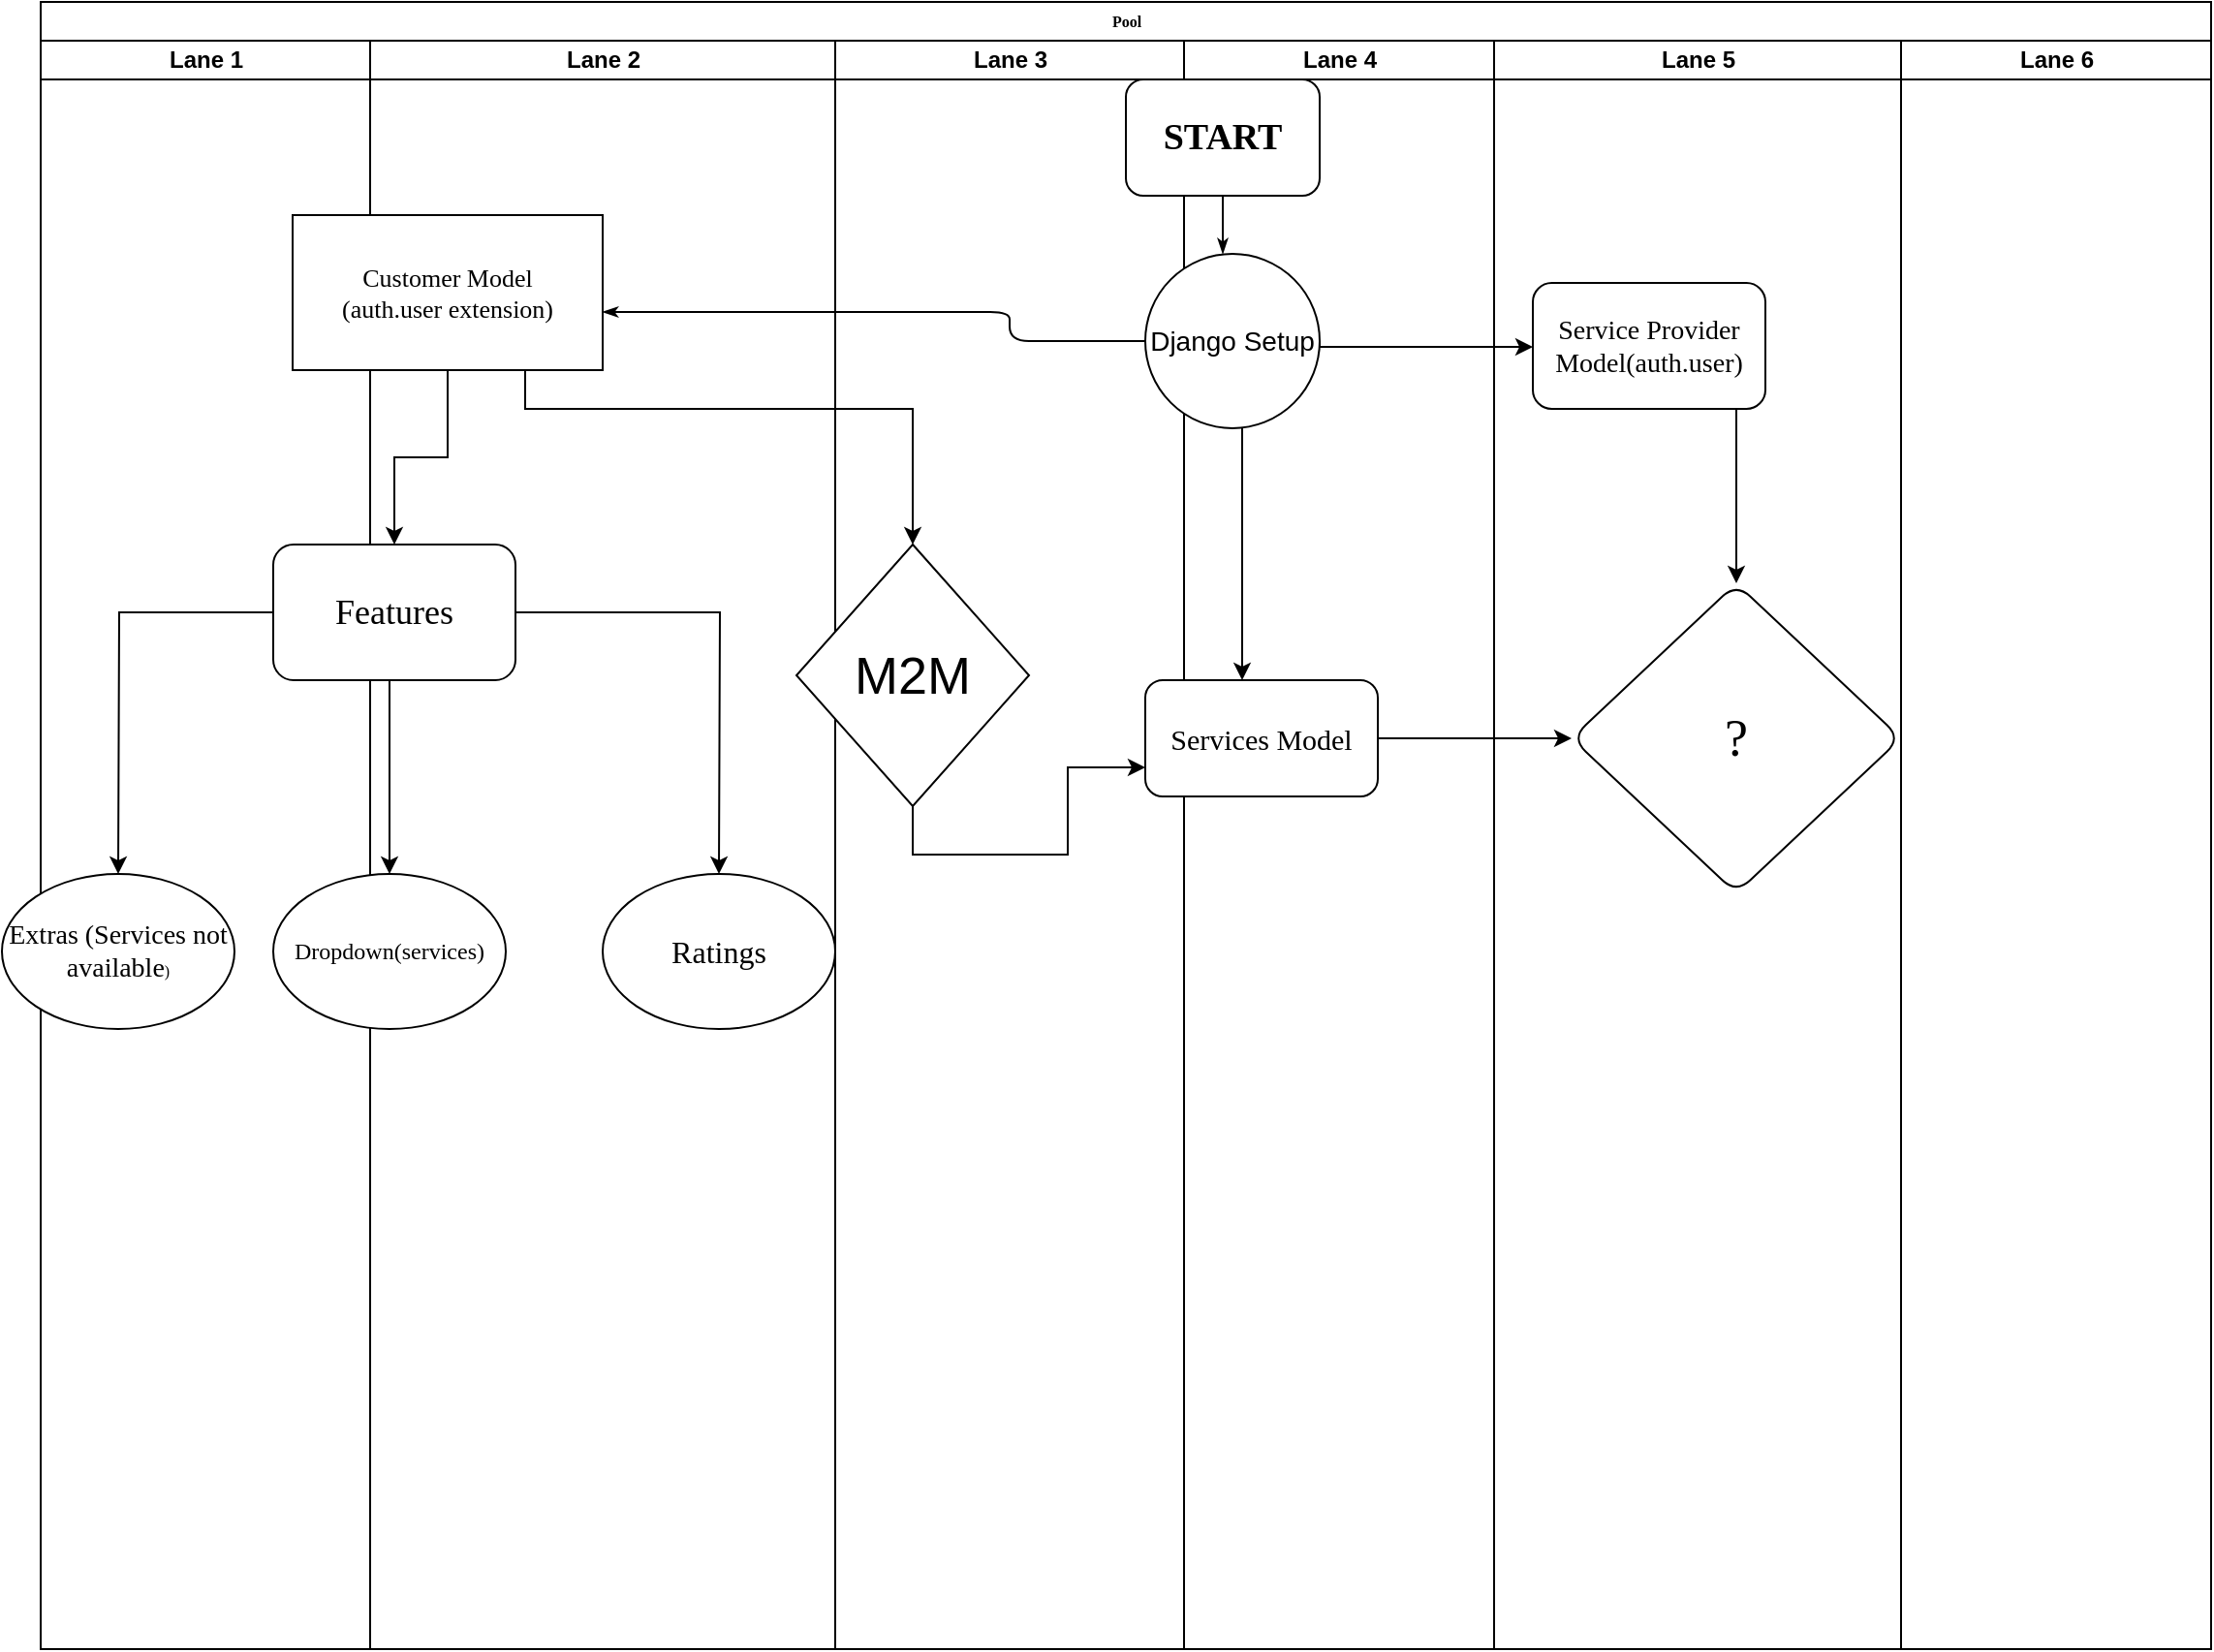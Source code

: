 <mxfile version="13.6.3" type="github">
  <diagram name="Page-1" id="74e2e168-ea6b-b213-b513-2b3c1d86103e">
    <mxGraphModel dx="1186" dy="812" grid="1" gridSize="10" guides="1" tooltips="1" connect="1" arrows="1" fold="1" page="1" pageScale="1" pageWidth="1100" pageHeight="850" background="#ffffff" math="0" shadow="0">
      <root>
        <mxCell id="0" />
        <mxCell id="1" parent="0" />
        <mxCell id="77e6c97f196da883-1" value="Pool" style="swimlane;html=1;childLayout=stackLayout;startSize=20;rounded=0;shadow=0;labelBackgroundColor=none;strokeWidth=1;fontFamily=Verdana;fontSize=8;align=center;" parent="1" vertex="1">
          <mxGeometry x="20" y="10" width="1120" height="850" as="geometry" />
        </mxCell>
        <mxCell id="77e6c97f196da883-2" value="Lane 1" style="swimlane;html=1;startSize=20;" parent="77e6c97f196da883-1" vertex="1">
          <mxGeometry y="20" width="170" height="830" as="geometry" />
        </mxCell>
        <mxCell id="Hkc0Ta2Sa7C-OMEJBAnt-41" value="&lt;font style=&quot;font-family: &amp;#34;verdana&amp;#34; ; font-size: 14px&quot;&gt;Extras (Services not available&lt;/font&gt;&lt;span style=&quot;font-family: &amp;#34;verdana&amp;#34; ; font-size: 8px&quot;&gt;)&lt;/span&gt;" style="ellipse;whiteSpace=wrap;html=1;" vertex="1" parent="77e6c97f196da883-2">
          <mxGeometry x="-20" y="430" width="120" height="80" as="geometry" />
        </mxCell>
        <mxCell id="77e6c97f196da883-27" style="edgeStyle=orthogonalEdgeStyle;rounded=1;html=1;labelBackgroundColor=none;startArrow=none;startFill=0;startSize=5;endArrow=classicThin;endFill=1;endSize=5;jettySize=auto;orthogonalLoop=1;strokeWidth=1;fontFamily=Verdana;fontSize=8;exitX=0;exitY=0.5;exitDx=0;exitDy=0;" parent="77e6c97f196da883-1" source="Hkc0Ta2Sa7C-OMEJBAnt-10" target="77e6c97f196da883-9" edge="1">
          <mxGeometry relative="1" as="geometry">
            <Array as="points">
              <mxPoint x="500" y="160" />
            </Array>
            <mxPoint x="490" y="160" as="sourcePoint" />
          </mxGeometry>
        </mxCell>
        <mxCell id="77e6c97f196da883-3" value="Lane 2" style="swimlane;html=1;startSize=20;" parent="77e6c97f196da883-1" vertex="1">
          <mxGeometry x="170" y="20" width="240" height="830" as="geometry" />
        </mxCell>
        <mxCell id="Hkc0Ta2Sa7C-OMEJBAnt-40" value="&lt;span style=&quot;font-family: &amp;#34;verdana&amp;#34;&quot;&gt;Dropdown(services)&lt;/span&gt;" style="ellipse;whiteSpace=wrap;html=1;" vertex="1" parent="77e6c97f196da883-3">
          <mxGeometry x="-50" y="430" width="120" height="80" as="geometry" />
        </mxCell>
        <mxCell id="77e6c97f196da883-9" value="&lt;font style=&quot;font-size: 13px&quot;&gt;Customer Model&lt;br&gt;(auth.user extension)&lt;/font&gt;" style="rounded=1;whiteSpace=wrap;html=1;shadow=0;labelBackgroundColor=none;strokeWidth=1;fontFamily=Verdana;fontSize=8;align=center;arcSize=0;" parent="77e6c97f196da883-3" vertex="1">
          <mxGeometry x="-40" y="90" width="160" height="80" as="geometry" />
        </mxCell>
        <mxCell id="Hkc0Ta2Sa7C-OMEJBAnt-38" value="&lt;span style=&quot;font-family: &amp;#34;verdana&amp;#34; ; font-size: 16px&quot;&gt;Ratings&lt;/span&gt;" style="ellipse;whiteSpace=wrap;html=1;" vertex="1" parent="77e6c97f196da883-3">
          <mxGeometry x="120" y="430" width="120" height="80" as="geometry" />
        </mxCell>
        <mxCell id="77e6c97f196da883-4" value="Lane 3" style="swimlane;html=1;startSize=20;" parent="77e6c97f196da883-1" vertex="1">
          <mxGeometry x="410" y="20" width="180" height="830" as="geometry" />
        </mxCell>
        <mxCell id="Hkc0Ta2Sa7C-OMEJBAnt-36" value="&lt;font style=&quot;font-size: 27px&quot;&gt;M2M&lt;/font&gt;" style="rhombus;whiteSpace=wrap;html=1;" vertex="1" parent="77e6c97f196da883-4">
          <mxGeometry x="-20" y="260" width="120" height="135" as="geometry" />
        </mxCell>
        <mxCell id="77e6c97f196da883-5" value="Lane 4" style="swimlane;html=1;startSize=20;" parent="77e6c97f196da883-1" vertex="1">
          <mxGeometry x="590" y="20" width="160" height="830" as="geometry" />
        </mxCell>
        <mxCell id="Hkc0Ta2Sa7C-OMEJBAnt-10" value="&lt;font style=&quot;font-size: 14px&quot;&gt;Django Setup&lt;/font&gt;" style="ellipse;whiteSpace=wrap;html=1;aspect=fixed;" vertex="1" parent="77e6c97f196da883-5">
          <mxGeometry x="-20" y="110" width="90" height="90" as="geometry" />
        </mxCell>
        <mxCell id="77e6c97f196da883-8" value="&lt;font style=&quot;font-size: 19px&quot;&gt;&lt;b&gt;START&lt;/b&gt;&lt;/font&gt;" style="rounded=1;whiteSpace=wrap;html=1;shadow=0;labelBackgroundColor=none;strokeWidth=1;fontFamily=Verdana;fontSize=8;align=center;" parent="77e6c97f196da883-5" vertex="1">
          <mxGeometry x="-30" y="20" width="100" height="60" as="geometry" />
        </mxCell>
        <mxCell id="77e6c97f196da883-26" style="edgeStyle=orthogonalEdgeStyle;rounded=1;html=1;labelBackgroundColor=none;startArrow=none;startFill=0;startSize=5;endArrow=classicThin;endFill=1;endSize=5;jettySize=auto;orthogonalLoop=1;strokeWidth=1;fontFamily=Verdana;fontSize=8" parent="77e6c97f196da883-5" source="77e6c97f196da883-8" edge="1">
          <mxGeometry relative="1" as="geometry">
            <mxPoint x="20" y="110" as="targetPoint" />
          </mxGeometry>
        </mxCell>
        <mxCell id="Hkc0Ta2Sa7C-OMEJBAnt-3" value="" style="edgeStyle=orthogonalEdgeStyle;rounded=0;orthogonalLoop=1;jettySize=auto;html=1;" edge="1" parent="77e6c97f196da883-5" source="Hkc0Ta2Sa7C-OMEJBAnt-10" target="Hkc0Ta2Sa7C-OMEJBAnt-2">
          <mxGeometry relative="1" as="geometry">
            <mxPoint x="-30" y="140" as="sourcePoint" />
            <Array as="points">
              <mxPoint x="30" y="270" />
              <mxPoint x="30" y="270" />
            </Array>
          </mxGeometry>
        </mxCell>
        <mxCell id="Hkc0Ta2Sa7C-OMEJBAnt-2" value="&lt;font style=&quot;font-size: 15px&quot;&gt;Services Model&lt;/font&gt;" style="whiteSpace=wrap;html=1;rounded=1;shadow=0;fontFamily=Verdana;fontSize=8;strokeWidth=1;" vertex="1" parent="77e6c97f196da883-5">
          <mxGeometry x="-20" y="330" width="120" height="60" as="geometry" />
        </mxCell>
        <mxCell id="77e6c97f196da883-6" value="Lane 5" style="swimlane;html=1;startSize=20;" parent="77e6c97f196da883-1" vertex="1">
          <mxGeometry x="750" y="20" width="210" height="830" as="geometry" />
        </mxCell>
        <mxCell id="Hkc0Ta2Sa7C-OMEJBAnt-32" style="edgeStyle=orthogonalEdgeStyle;rounded=0;orthogonalLoop=1;jettySize=auto;html=1;exitX=0.75;exitY=1;exitDx=0;exitDy=0;" edge="1" parent="77e6c97f196da883-6" source="Hkc0Ta2Sa7C-OMEJBAnt-4" target="Hkc0Ta2Sa7C-OMEJBAnt-30">
          <mxGeometry relative="1" as="geometry">
            <Array as="points">
              <mxPoint x="125" y="190" />
            </Array>
          </mxGeometry>
        </mxCell>
        <mxCell id="Hkc0Ta2Sa7C-OMEJBAnt-4" value="&lt;font style=&quot;font-size: 14px&quot;&gt;Service Provider Model(auth.user)&lt;/font&gt;" style="whiteSpace=wrap;html=1;rounded=1;shadow=0;fontFamily=Verdana;fontSize=8;strokeWidth=1;" vertex="1" parent="77e6c97f196da883-6">
          <mxGeometry x="20" y="125" width="120" height="65" as="geometry" />
        </mxCell>
        <mxCell id="Hkc0Ta2Sa7C-OMEJBAnt-30" value="&lt;span style=&quot;font-size: 27px&quot;&gt;?&lt;/span&gt;" style="rhombus;whiteSpace=wrap;html=1;rounded=1;shadow=0;fontFamily=Verdana;fontSize=8;strokeWidth=1;" vertex="1" parent="77e6c97f196da883-6">
          <mxGeometry x="40" y="280" width="170" height="160" as="geometry" />
        </mxCell>
        <mxCell id="77e6c97f196da883-7" value="Lane 6" style="swimlane;html=1;startSize=20;" parent="77e6c97f196da883-1" vertex="1">
          <mxGeometry x="960" y="20" width="160" height="830" as="geometry" />
        </mxCell>
        <mxCell id="Hkc0Ta2Sa7C-OMEJBAnt-12" style="edgeStyle=orthogonalEdgeStyle;rounded=0;orthogonalLoop=1;jettySize=auto;html=1;exitX=1;exitY=0.5;exitDx=0;exitDy=0;" edge="1" parent="77e6c97f196da883-1" source="Hkc0Ta2Sa7C-OMEJBAnt-10" target="Hkc0Ta2Sa7C-OMEJBAnt-4">
          <mxGeometry relative="1" as="geometry">
            <Array as="points">
              <mxPoint x="660" y="178" />
            </Array>
          </mxGeometry>
        </mxCell>
        <mxCell id="Hkc0Ta2Sa7C-OMEJBAnt-31" value="" style="edgeStyle=orthogonalEdgeStyle;rounded=0;orthogonalLoop=1;jettySize=auto;html=1;" edge="1" parent="77e6c97f196da883-1" source="Hkc0Ta2Sa7C-OMEJBAnt-2" target="Hkc0Ta2Sa7C-OMEJBAnt-30">
          <mxGeometry relative="1" as="geometry" />
        </mxCell>
        <mxCell id="Hkc0Ta2Sa7C-OMEJBAnt-33" style="edgeStyle=orthogonalEdgeStyle;rounded=0;orthogonalLoop=1;jettySize=auto;html=1;entryX=0.5;entryY=0;entryDx=0;entryDy=0;" edge="1" parent="77e6c97f196da883-1" source="77e6c97f196da883-9" target="Hkc0Ta2Sa7C-OMEJBAnt-36">
          <mxGeometry relative="1" as="geometry">
            <mxPoint x="490" y="340" as="targetPoint" />
            <Array as="points">
              <mxPoint x="250" y="210" />
              <mxPoint x="450" y="210" />
            </Array>
          </mxGeometry>
        </mxCell>
        <mxCell id="Hkc0Ta2Sa7C-OMEJBAnt-37" style="edgeStyle=orthogonalEdgeStyle;rounded=0;orthogonalLoop=1;jettySize=auto;html=1;exitX=0.5;exitY=1;exitDx=0;exitDy=0;entryX=0;entryY=0.75;entryDx=0;entryDy=0;" edge="1" parent="77e6c97f196da883-1" source="Hkc0Ta2Sa7C-OMEJBAnt-36" target="Hkc0Ta2Sa7C-OMEJBAnt-2">
          <mxGeometry relative="1" as="geometry">
            <Array as="points">
              <mxPoint x="450" y="440" />
              <mxPoint x="530" y="440" />
              <mxPoint x="530" y="395" />
            </Array>
          </mxGeometry>
        </mxCell>
        <mxCell id="Hkc0Ta2Sa7C-OMEJBAnt-20" value="" style="edgeStyle=orthogonalEdgeStyle;rounded=0;orthogonalLoop=1;jettySize=auto;html=1;" edge="1" parent="1" source="Hkc0Ta2Sa7C-OMEJBAnt-13">
          <mxGeometry relative="1" as="geometry">
            <mxPoint x="200" y="460" as="targetPoint" />
            <Array as="points">
              <mxPoint x="200" y="380" />
              <mxPoint x="200" y="380" />
            </Array>
          </mxGeometry>
        </mxCell>
        <mxCell id="Hkc0Ta2Sa7C-OMEJBAnt-22" value="" style="edgeStyle=orthogonalEdgeStyle;rounded=0;orthogonalLoop=1;jettySize=auto;html=1;" edge="1" parent="1" source="Hkc0Ta2Sa7C-OMEJBAnt-13">
          <mxGeometry relative="1" as="geometry">
            <mxPoint x="60" y="460" as="targetPoint" />
          </mxGeometry>
        </mxCell>
        <mxCell id="Hkc0Ta2Sa7C-OMEJBAnt-24" value="" style="edgeStyle=orthogonalEdgeStyle;rounded=0;orthogonalLoop=1;jettySize=auto;html=1;" edge="1" parent="1" source="Hkc0Ta2Sa7C-OMEJBAnt-13">
          <mxGeometry relative="1" as="geometry">
            <mxPoint x="370" y="460" as="targetPoint" />
          </mxGeometry>
        </mxCell>
        <mxCell id="Hkc0Ta2Sa7C-OMEJBAnt-13" value="&lt;font style=&quot;font-size: 18px&quot;&gt;Features&lt;/font&gt;" style="whiteSpace=wrap;html=1;rounded=1;shadow=0;fontFamily=Verdana;fontSize=8;strokeWidth=1;" vertex="1" parent="1">
          <mxGeometry x="140" y="290" width="125" height="70" as="geometry" />
        </mxCell>
        <mxCell id="Hkc0Ta2Sa7C-OMEJBAnt-14" value="" style="edgeStyle=orthogonalEdgeStyle;rounded=0;orthogonalLoop=1;jettySize=auto;html=1;" edge="1" parent="1" source="77e6c97f196da883-9" target="Hkc0Ta2Sa7C-OMEJBAnt-13">
          <mxGeometry relative="1" as="geometry" />
        </mxCell>
      </root>
    </mxGraphModel>
  </diagram>
</mxfile>
